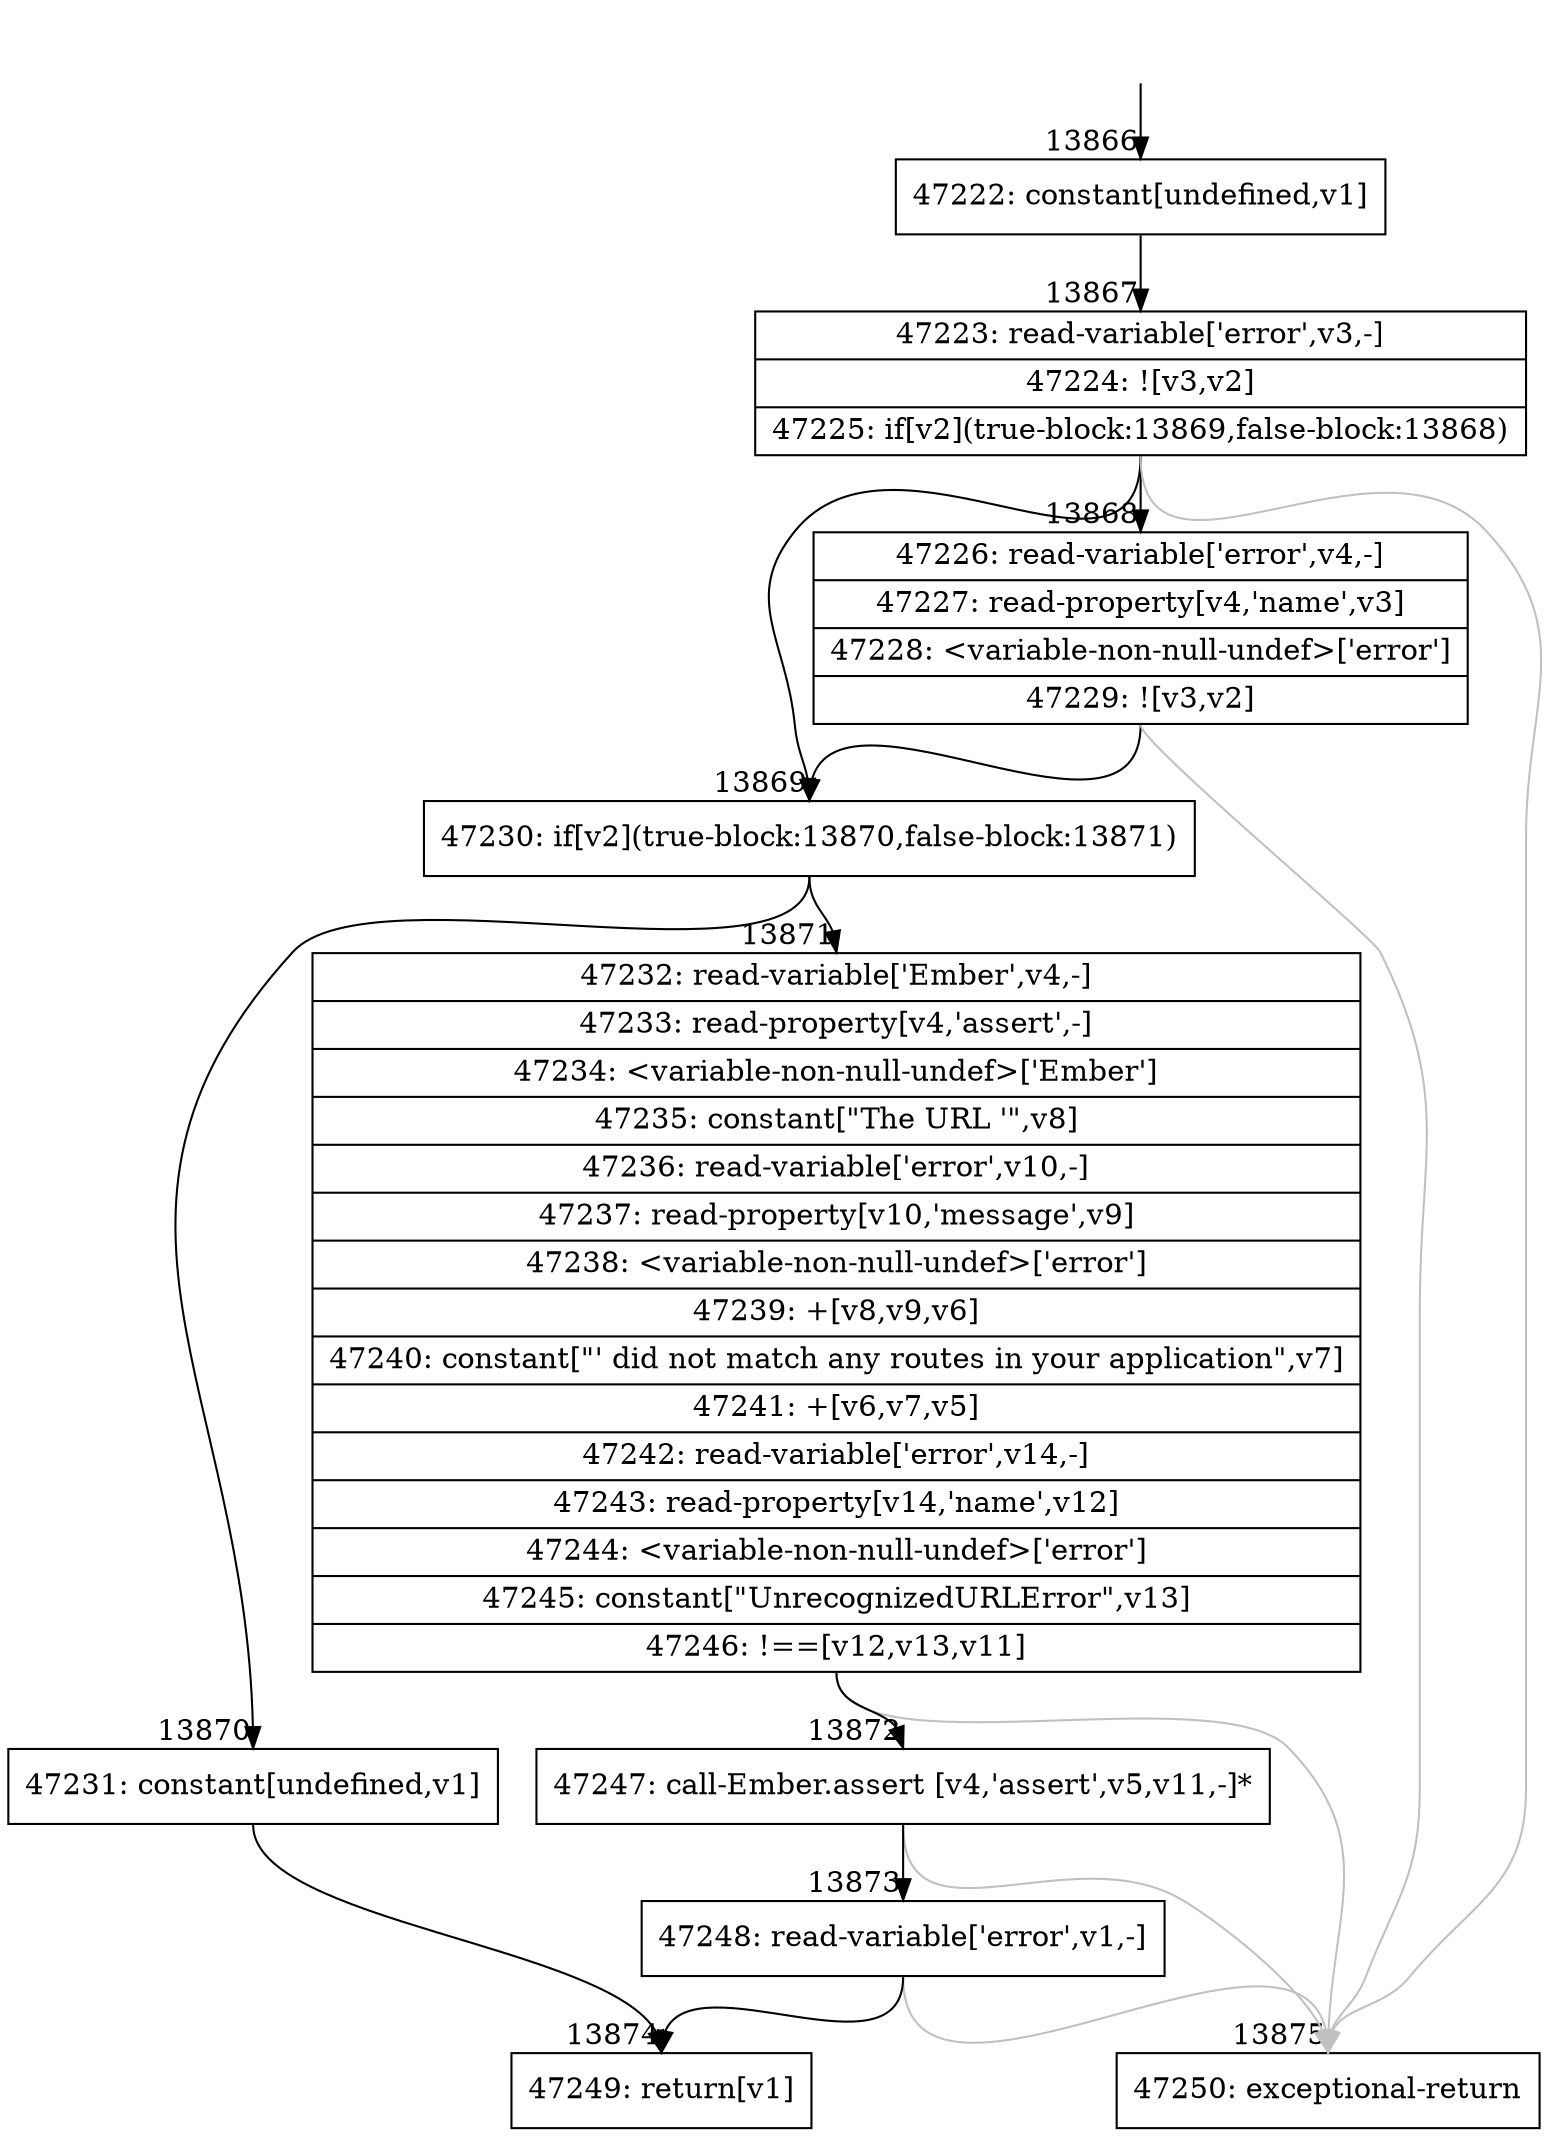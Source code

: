 digraph {
rankdir="TD"
BB_entry1146[shape=none,label=""];
BB_entry1146 -> BB13866 [tailport=s, headport=n, headlabel="    13866"]
BB13866 [shape=record label="{47222: constant[undefined,v1]}" ] 
BB13866 -> BB13867 [tailport=s, headport=n, headlabel="      13867"]
BB13867 [shape=record label="{47223: read-variable['error',v3,-]|47224: ![v3,v2]|47225: if[v2](true-block:13869,false-block:13868)}" ] 
BB13867 -> BB13869 [tailport=s, headport=n, headlabel="      13869"]
BB13867 -> BB13868 [tailport=s, headport=n, headlabel="      13868"]
BB13867 -> BB13875 [tailport=s, headport=n, color=gray, headlabel="      13875"]
BB13868 [shape=record label="{47226: read-variable['error',v4,-]|47227: read-property[v4,'name',v3]|47228: \<variable-non-null-undef\>['error']|47229: ![v3,v2]}" ] 
BB13868 -> BB13869 [tailport=s, headport=n]
BB13868 -> BB13875 [tailport=s, headport=n, color=gray]
BB13869 [shape=record label="{47230: if[v2](true-block:13870,false-block:13871)}" ] 
BB13869 -> BB13870 [tailport=s, headport=n, headlabel="      13870"]
BB13869 -> BB13871 [tailport=s, headport=n, headlabel="      13871"]
BB13870 [shape=record label="{47231: constant[undefined,v1]}" ] 
BB13870 -> BB13874 [tailport=s, headport=n, headlabel="      13874"]
BB13871 [shape=record label="{47232: read-variable['Ember',v4,-]|47233: read-property[v4,'assert',-]|47234: \<variable-non-null-undef\>['Ember']|47235: constant[\"The URL '\",v8]|47236: read-variable['error',v10,-]|47237: read-property[v10,'message',v9]|47238: \<variable-non-null-undef\>['error']|47239: +[v8,v9,v6]|47240: constant[\"' did not match any routes in your application\",v7]|47241: +[v6,v7,v5]|47242: read-variable['error',v14,-]|47243: read-property[v14,'name',v12]|47244: \<variable-non-null-undef\>['error']|47245: constant[\"UnrecognizedURLError\",v13]|47246: !==[v12,v13,v11]}" ] 
BB13871 -> BB13872 [tailport=s, headport=n, headlabel="      13872"]
BB13871 -> BB13875 [tailport=s, headport=n, color=gray]
BB13872 [shape=record label="{47247: call-Ember.assert [v4,'assert',v5,v11,-]*}" ] 
BB13872 -> BB13873 [tailport=s, headport=n, headlabel="      13873"]
BB13872 -> BB13875 [tailport=s, headport=n, color=gray]
BB13873 [shape=record label="{47248: read-variable['error',v1,-]}" ] 
BB13873 -> BB13874 [tailport=s, headport=n]
BB13873 -> BB13875 [tailport=s, headport=n, color=gray]
BB13874 [shape=record label="{47249: return[v1]}" ] 
BB13875 [shape=record label="{47250: exceptional-return}" ] 
//#$~ 25611
}
